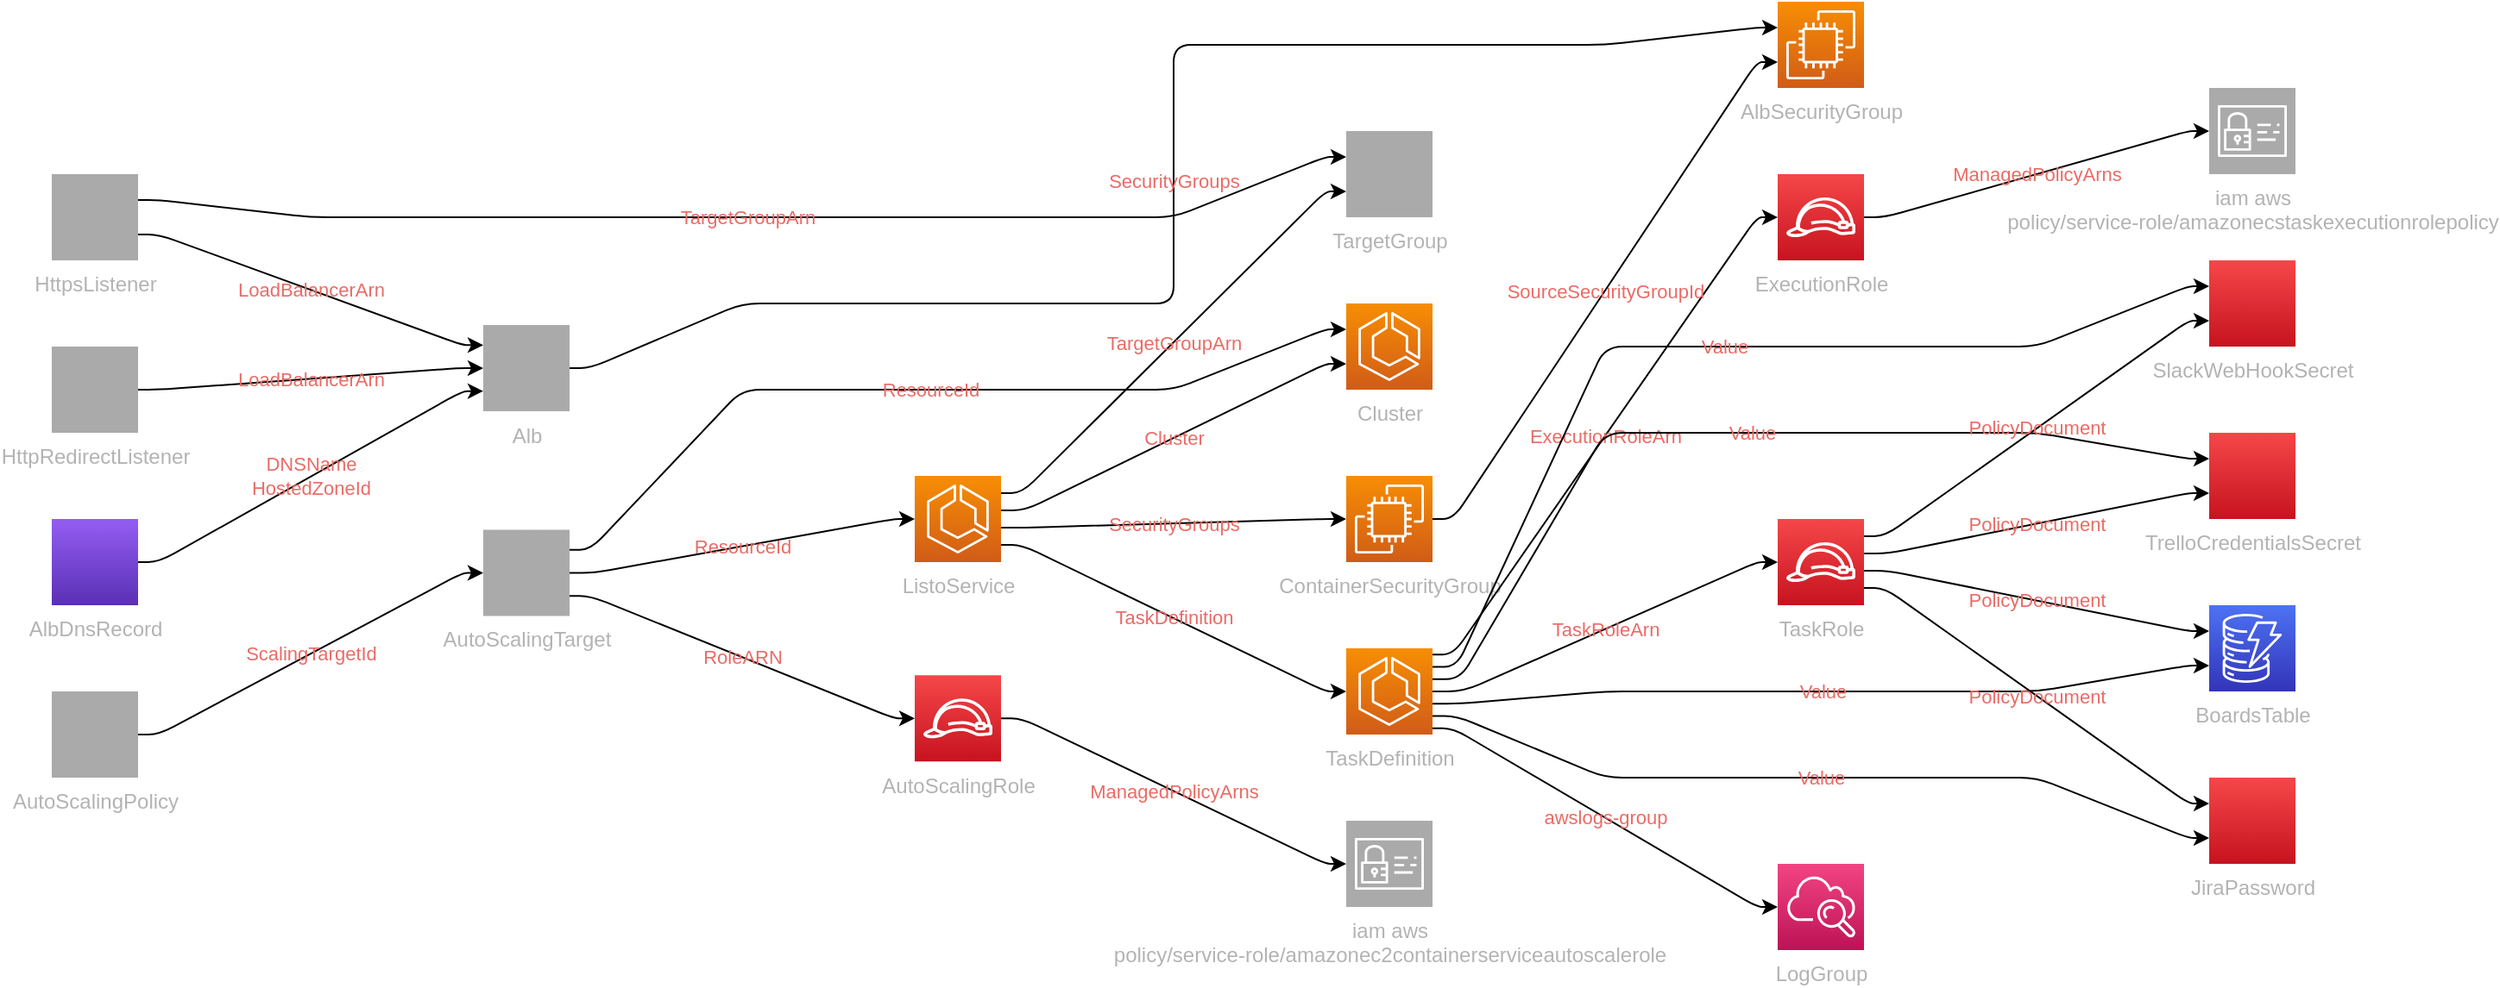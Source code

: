 <mxfile pages="2"><diagram id="diagramid" name="Diagram"><mxGraphModel dx="1583" dy="690" grid="1" gridSize="10" guides="1" tooltips="1" connect="1" arrows="1" fold="1" page="1" pageScale="1" pageWidth="827" pageHeight="1169" math="0" shadow="0"><root><mxCell id="0"/><mxCell id="1" parent="0"/><mxCell id="2" value="AlbSecurityGroup" style="outlineConnect=0;fontColor=#B3B3B3;gradientColor=#F78E04;gradientDirection=north;fillColor=#D05C17;strokeColor=#ffffff;dashed=0;verticalLabelPosition=bottom;verticalAlign=top;align=center;html=1;fontSize=12;fontStyle=0;aspect=fixed;shape=mxgraph.aws4.resourceIcon;resIcon=mxgraph.aws4.ec2;" parent="1" vertex="1"><mxGeometry x="1000" width="50" height="50" as="geometry"/></mxCell><mxCell id="3" value="Alb" style="outlineConnect=0;fontColor=#B3B3B3;gradientColor=#aaaaaa;gradientDirection=north;fillColor=#aaaaaa;strokeColor=#ffffff;dashed=0;verticalLabelPosition=bottom;verticalAlign=top;align=center;html=1;fontSize=12;fontStyle=0;aspect=fixed;shape=mxgraph.aws4.resourceIcon;resIcon=mxgraph.aws4.elasticloadbalancingv2;" parent="1" vertex="1"><mxGeometry x="250" y="187.5" width="50" height="50" as="geometry"/></mxCell><mxCell id="4" value="HttpsListener" style="outlineConnect=0;fontColor=#B3B3B3;gradientColor=#aaaaaa;gradientDirection=north;fillColor=#aaaaaa;strokeColor=#ffffff;dashed=0;verticalLabelPosition=bottom;verticalAlign=top;align=center;html=1;fontSize=12;fontStyle=0;aspect=fixed;shape=mxgraph.aws4.resourceIcon;resIcon=mxgraph.aws4.elasticloadbalancingv2;" parent="1" vertex="1"><mxGeometry y="100" width="50" height="50" as="geometry"/></mxCell><mxCell id="5" value="HttpRedirectListener" style="outlineConnect=0;fontColor=#B3B3B3;gradientColor=#aaaaaa;gradientDirection=north;fillColor=#aaaaaa;strokeColor=#ffffff;dashed=0;verticalLabelPosition=bottom;verticalAlign=top;align=center;html=1;fontSize=12;fontStyle=0;aspect=fixed;shape=mxgraph.aws4.resourceIcon;resIcon=mxgraph.aws4.elasticloadbalancingv2;" parent="1" vertex="1"><mxGeometry y="200" width="50" height="50" as="geometry"/></mxCell><mxCell id="6" value="TargetGroup" style="outlineConnect=0;fontColor=#B3B3B3;gradientColor=#aaaaaa;gradientDirection=north;fillColor=#aaaaaa;strokeColor=#ffffff;dashed=0;verticalLabelPosition=bottom;verticalAlign=top;align=center;html=1;fontSize=12;fontStyle=0;aspect=fixed;shape=mxgraph.aws4.resourceIcon;resIcon=mxgraph.aws4.elasticloadbalancingv2;" parent="1" vertex="1"><mxGeometry x="750" y="75" width="50" height="50" as="geometry"/></mxCell><mxCell id="7" value="AlbDnsRecord" style="outlineConnect=0;fontColor=#B3B3B3;gradientColor=#945DF2;gradientDirection=north;fillColor=#5A30B5;strokeColor=#ffffff;dashed=0;verticalLabelPosition=bottom;verticalAlign=top;align=center;html=1;fontSize=12;fontStyle=0;aspect=fixed;shape=mxgraph.aws4.resourceIcon;resIcon=mxgraph.aws4.route53;" parent="1" vertex="1"><mxGeometry y="300" width="50" height="50" as="geometry"/></mxCell><mxCell id="8" value="Cluster" style="outlineConnect=0;fontColor=#B3B3B3;gradientColor=#F78E04;gradientDirection=north;fillColor=#D05C17;strokeColor=#ffffff;dashed=0;verticalLabelPosition=bottom;verticalAlign=top;align=center;html=1;fontSize=12;fontStyle=0;aspect=fixed;shape=mxgraph.aws4.resourceIcon;resIcon=mxgraph.aws4.ecs;" parent="1" vertex="1"><mxGeometry x="750" y="175" width="50" height="50" as="geometry"/></mxCell><mxCell id="9" value="TaskDefinition" style="outlineConnect=0;fontColor=#B3B3B3;gradientColor=#F78E04;gradientDirection=north;fillColor=#D05C17;strokeColor=#ffffff;dashed=0;verticalLabelPosition=bottom;verticalAlign=top;align=center;html=1;fontSize=12;fontStyle=0;aspect=fixed;shape=mxgraph.aws4.resourceIcon;resIcon=mxgraph.aws4.ecs;" parent="1" vertex="1"><mxGeometry x="750" y="375" width="50" height="50" as="geometry"/></mxCell><mxCell id="10" value="ExecutionRole" style="outlineConnect=0;fontColor=#B3B3B3;gradientColor=#F54749;gradientDirection=north;fillColor=#C7131F;strokeColor=#ffffff;dashed=0;verticalLabelPosition=bottom;verticalAlign=top;align=center;html=1;fontSize=12;fontStyle=0;aspect=fixed;shape=mxgraph.aws4.resourceIcon;resIcon=mxgraph.aws4.role;" parent="1" vertex="1"><mxGeometry x="1000" y="100" width="50" height="50" as="geometry"/></mxCell><mxCell id="11" value="TaskRole" style="outlineConnect=0;fontColor=#B3B3B3;gradientColor=#F54749;gradientDirection=north;fillColor=#C7131F;strokeColor=#ffffff;dashed=0;verticalLabelPosition=bottom;verticalAlign=top;align=center;html=1;fontSize=12;fontStyle=0;aspect=fixed;shape=mxgraph.aws4.resourceIcon;resIcon=mxgraph.aws4.role;" parent="1" vertex="1"><mxGeometry x="1000" y="300" width="50" height="50" as="geometry"/></mxCell><mxCell id="12" value="AutoScalingRole" style="outlineConnect=0;fontColor=#B3B3B3;gradientColor=#F54749;gradientDirection=north;fillColor=#C7131F;strokeColor=#ffffff;dashed=0;verticalLabelPosition=bottom;verticalAlign=top;align=center;html=1;fontSize=12;fontStyle=0;aspect=fixed;shape=mxgraph.aws4.resourceIcon;resIcon=mxgraph.aws4.role;" parent="1" vertex="1"><mxGeometry x="500" y="390.625" width="50" height="50" as="geometry"/></mxCell><mxCell id="13" value="ContainerSecurityGroup" style="outlineConnect=0;fontColor=#B3B3B3;gradientColor=#F78E04;gradientDirection=north;fillColor=#D05C17;strokeColor=#ffffff;dashed=0;verticalLabelPosition=bottom;verticalAlign=top;align=center;html=1;fontSize=12;fontStyle=0;aspect=fixed;shape=mxgraph.aws4.resourceIcon;resIcon=mxgraph.aws4.ec2;" parent="1" vertex="1"><mxGeometry x="750" y="275" width="50" height="50" as="geometry"/></mxCell><mxCell id="14" value="ListoService" style="outlineConnect=0;fontColor=#B3B3B3;gradientColor=#F78E04;gradientDirection=north;fillColor=#D05C17;strokeColor=#ffffff;dashed=0;verticalLabelPosition=bottom;verticalAlign=top;align=center;html=1;fontSize=12;fontStyle=0;aspect=fixed;shape=mxgraph.aws4.resourceIcon;resIcon=mxgraph.aws4.ecs;" parent="1" vertex="1"><mxGeometry x="500" y="275" width="50" height="50" as="geometry"/></mxCell><mxCell id="15" value="LogGroup" style="outlineConnect=0;fontColor=#B3B3B3;gradientColor=#F34482;gradientDirection=north;fillColor=#BC1356;strokeColor=#ffffff;dashed=0;verticalLabelPosition=bottom;verticalAlign=top;align=center;html=1;fontSize=12;fontStyle=0;aspect=fixed;shape=mxgraph.aws4.resourceIcon;resIcon=mxgraph.aws4.cloudwatch;" parent="1" vertex="1"><mxGeometry x="1000" y="500" width="50" height="50" as="geometry"/></mxCell><mxCell id="16" value="AutoScalingTarget" style="outlineConnect=0;fontColor=#B3B3B3;gradientColor=#aaaaaa;gradientDirection=north;fillColor=#aaaaaa;strokeColor=#ffffff;dashed=0;verticalLabelPosition=bottom;verticalAlign=top;align=center;html=1;fontSize=12;fontStyle=0;aspect=fixed;shape=mxgraph.aws4.resourceIcon;resIcon=mxgraph.aws4.applicationautoscaling;" parent="1" vertex="1"><mxGeometry x="250" y="306.25" width="50" height="50" as="geometry"/></mxCell><mxCell id="17" value="AutoScalingPolicy" style="outlineConnect=0;fontColor=#B3B3B3;gradientColor=#aaaaaa;gradientDirection=north;fillColor=#aaaaaa;strokeColor=#ffffff;dashed=0;verticalLabelPosition=bottom;verticalAlign=top;align=center;html=1;fontSize=12;fontStyle=0;aspect=fixed;shape=mxgraph.aws4.resourceIcon;resIcon=mxgraph.aws4.applicationautoscaling;" parent="1" vertex="1"><mxGeometry y="400" width="50" height="50" as="geometry"/></mxCell><mxCell id="18" value="BoardsTable" style="outlineConnect=0;fontColor=#B3B3B3;gradientColor=#4D72F3;gradientDirection=north;fillColor=#3334B9;strokeColor=#ffffff;dashed=0;verticalLabelPosition=bottom;verticalAlign=top;align=center;html=1;fontSize=12;fontStyle=0;aspect=fixed;shape=mxgraph.aws4.resourceIcon;resIcon=mxgraph.aws4.dynamodb;" parent="1" vertex="1"><mxGeometry x="1250" y="350" width="50" height="50" as="geometry"/></mxCell><mxCell id="19" value="TrelloCredentialsSecret" style="outlineConnect=0;fontColor=#B3B3B3;gradientColor=#F54749;gradientDirection=north;fillColor=#C7131F;strokeColor=#ffffff;dashed=0;verticalLabelPosition=bottom;verticalAlign=top;align=center;html=1;fontSize=12;fontStyle=0;aspect=fixed;shape=mxgraph.aws4.resourceIcon;resIcon=mxgraph.aws4.secretsmanager;" parent="1" vertex="1"><mxGeometry x="1250" y="250" width="50" height="50" as="geometry"/></mxCell><mxCell id="20" value="JiraPassword" style="outlineConnect=0;fontColor=#B3B3B3;gradientColor=#F54749;gradientDirection=north;fillColor=#C7131F;strokeColor=#ffffff;dashed=0;verticalLabelPosition=bottom;verticalAlign=top;align=center;html=1;fontSize=12;fontStyle=0;aspect=fixed;shape=mxgraph.aws4.resourceIcon;resIcon=mxgraph.aws4.secretsmanager;" parent="1" vertex="1"><mxGeometry x="1250" y="450" width="50" height="50" as="geometry"/></mxCell><mxCell id="21" value="SlackWebHookSecret" style="outlineConnect=0;fontColor=#B3B3B3;gradientColor=#F54749;gradientDirection=north;fillColor=#C7131F;strokeColor=#ffffff;dashed=0;verticalLabelPosition=bottom;verticalAlign=top;align=center;html=1;fontSize=12;fontStyle=0;aspect=fixed;shape=mxgraph.aws4.resourceIcon;resIcon=mxgraph.aws4.secretsmanager;" parent="1" vertex="1"><mxGeometry x="1250" y="150" width="50" height="50" as="geometry"/></mxCell><mxCell id="22" value="iam  aws&#10;policy/service-role/amazonecstaskexecutionrolepolicy" style="outlineConnect=0;fontColor=#B3B3B3;gradientColor=#aaaaaa;gradientDirection=north;fillColor=#aaaaaa;strokeColor=#ffffff;dashed=0;verticalLabelPosition=bottom;verticalAlign=top;align=center;html=1;fontSize=12;fontStyle=0;aspect=fixed;shape=mxgraph.aws4.resourceIcon;resIcon=mxgraph.aws4.identity_and_access_management;" parent="1" vertex="1"><mxGeometry x="1250" y="50" width="50" height="50" as="geometry"/></mxCell><mxCell id="23" value="iam  aws&#10;policy/service-role/amazonec2containerserviceautoscalerole" style="outlineConnect=0;fontColor=#B3B3B3;gradientColor=#aaaaaa;gradientDirection=north;fillColor=#aaaaaa;strokeColor=#ffffff;dashed=0;verticalLabelPosition=bottom;verticalAlign=top;align=center;html=1;fontSize=12;fontStyle=0;aspect=fixed;shape=mxgraph.aws4.resourceIcon;resIcon=mxgraph.aws4.identity_and_access_management;" parent="1" vertex="1"><mxGeometry x="750" y="475" width="50" height="50" as="geometry"/></mxCell><mxCell id="AlbSecurityGroup|Alb" value="SecurityGroups" style="edgeStyle=orthogonalEdgeStyle;rounded=1;orthogonalLoop=1;jettySize=auto;html=1;labelBackgroundColor=none;fontColor=#EA6B66;noEdgeStyle=1;orthogonal=1;" parent="1" source="3" target="2" edge="1"><mxGeometry relative="1" as="geometry"><Array as="points"><mxPoint x="312" y="212.5"/><mxPoint x="400" y="175"/><mxPoint x="650" y="175"/><mxPoint x="650" y="25"/><mxPoint x="900" y="25"/><mxPoint x="988" y="15"/></Array></mxGeometry></mxCell><mxCell id="TargetGroup|HttpsListener" value="TargetGroupArn" style="edgeStyle=orthogonalEdgeStyle;rounded=1;orthogonalLoop=1;jettySize=auto;html=1;labelBackgroundColor=none;fontColor=#EA6B66;noEdgeStyle=1;orthogonal=1;" parent="1" source="4" target="6" edge="1"><mxGeometry relative="1" as="geometry"><Array as="points"><mxPoint x="62" y="115"/><mxPoint x="150" y="125"/><mxPoint x="400" y="125"/><mxPoint x="400" y="125"/><mxPoint x="650" y="125"/><mxPoint x="738" y="90"/></Array></mxGeometry></mxCell><mxCell id="Alb|HttpsListener" value="LoadBalancerArn" style="edgeStyle=orthogonalEdgeStyle;rounded=1;orthogonalLoop=1;jettySize=auto;html=1;labelBackgroundColor=none;fontColor=#EA6B66;noEdgeStyle=1;orthogonal=1;" parent="1" source="4" target="3" edge="1"><mxGeometry relative="1" as="geometry"><Array as="points"><mxPoint x="62" y="135"/><mxPoint x="238" y="199.167"/></Array></mxGeometry></mxCell><mxCell id="Alb|HttpRedirectListener" value="LoadBalancerArn" style="edgeStyle=orthogonalEdgeStyle;rounded=1;orthogonalLoop=1;jettySize=auto;html=1;labelBackgroundColor=none;fontColor=#EA6B66;noEdgeStyle=1;orthogonal=1;" parent="1" source="5" target="3" edge="1"><mxGeometry relative="1" as="geometry"><Array as="points"><mxPoint x="62" y="225"/><mxPoint x="236" y="212.5"/></Array></mxGeometry></mxCell><mxCell id="Alb|AlbDnsRecord" value="DNSName&#10;HostedZoneId" style="edgeStyle=orthogonalEdgeStyle;rounded=1;orthogonalLoop=1;jettySize=auto;html=1;labelBackgroundColor=none;fontColor=#EA6B66;noEdgeStyle=1;orthogonal=1;" parent="1" source="7" target="3" edge="1"><mxGeometry relative="1" as="geometry"><Array as="points"><mxPoint x="62" y="325"/><mxPoint x="238" y="225.833"/></Array></mxGeometry></mxCell><mxCell id="ExecutionRole|TaskDefinition" value="ExecutionRoleArn" style="edgeStyle=orthogonalEdgeStyle;rounded=1;orthogonalLoop=1;jettySize=auto;html=1;labelBackgroundColor=none;fontColor=#EA6B66;noEdgeStyle=1;orthogonal=1;" parent="1" source="9" target="10" edge="1"><mxGeometry relative="1" as="geometry"><Array as="points"><mxPoint x="812" y="378.571"/><mxPoint x="988" y="125"/></Array></mxGeometry></mxCell><mxCell id="TaskRole|TaskDefinition" value="TaskRoleArn" style="edgeStyle=orthogonalEdgeStyle;rounded=1;orthogonalLoop=1;jettySize=auto;html=1;labelBackgroundColor=none;fontColor=#EA6B66;noEdgeStyle=1;orthogonal=1;" parent="1" source="9" target="11" edge="1"><mxGeometry relative="1" as="geometry"><Array as="points"><mxPoint x="818" y="400.0"/><mxPoint x="988" y="325"/></Array></mxGeometry></mxCell><mxCell id="SlackWebHookSecret|TaskDefinition" value="Value" style="edgeStyle=orthogonalEdgeStyle;rounded=1;orthogonalLoop=1;jettySize=auto;html=1;labelBackgroundColor=none;fontColor=#EA6B66;noEdgeStyle=1;orthogonal=1;" parent="1" source="9" target="21" edge="1"><mxGeometry relative="1" as="geometry"><Array as="points"><mxPoint x="814" y="385.714"/><mxPoint x="900" y="200"/><mxPoint x="1150" y="200"/><mxPoint x="1238" y="165"/></Array></mxGeometry></mxCell><mxCell id="TrelloCredentialsSecret|TaskDefinition" value="Value" style="edgeStyle=orthogonalEdgeStyle;rounded=1;orthogonalLoop=1;jettySize=auto;html=1;labelBackgroundColor=none;fontColor=#EA6B66;noEdgeStyle=1;orthogonal=1;" parent="1" source="9" target="19" edge="1"><mxGeometry relative="1" as="geometry"><Array as="points"><mxPoint x="816" y="392.857"/><mxPoint x="900" y="250"/><mxPoint x="1150" y="250"/><mxPoint x="1238" y="265"/></Array></mxGeometry></mxCell><mxCell id="BoardsTable|TaskDefinition" value="Value" style="edgeStyle=orthogonalEdgeStyle;rounded=1;orthogonalLoop=1;jettySize=auto;html=1;labelBackgroundColor=none;fontColor=#EA6B66;noEdgeStyle=1;orthogonal=1;" parent="1" source="9" target="18" edge="1"><mxGeometry relative="1" as="geometry"><Array as="points"><mxPoint x="816" y="407.143"/><mxPoint x="900" y="400"/><mxPoint x="1150" y="400"/><mxPoint x="1238" y="385"/></Array></mxGeometry></mxCell><mxCell id="JiraPassword|TaskDefinition" value="Value" style="edgeStyle=orthogonalEdgeStyle;rounded=1;orthogonalLoop=1;jettySize=auto;html=1;labelBackgroundColor=none;fontColor=#EA6B66;noEdgeStyle=1;orthogonal=1;" parent="1" source="9" target="20" edge="1"><mxGeometry relative="1" as="geometry"><Array as="points"><mxPoint x="814" y="414.286"/><mxPoint x="900" y="450"/><mxPoint x="1150" y="450"/><mxPoint x="1238" y="485"/></Array></mxGeometry></mxCell><mxCell id="LogGroup|TaskDefinition" value="awslogs-group" style="edgeStyle=orthogonalEdgeStyle;rounded=1;orthogonalLoop=1;jettySize=auto;html=1;labelBackgroundColor=none;fontColor=#EA6B66;noEdgeStyle=1;orthogonal=1;" parent="1" source="9" target="15" edge="1"><mxGeometry relative="1" as="geometry"><Array as="points"><mxPoint x="812" y="421.429"/><mxPoint x="988" y="525"/></Array></mxGeometry></mxCell><mxCell id="iam  aws&#10;policy/service-role/amazonecstaskexecutionrolepolicy|ExecutionRole" value="ManagedPolicyArns" style="edgeStyle=orthogonalEdgeStyle;rounded=1;orthogonalLoop=1;jettySize=auto;html=1;labelBackgroundColor=none;fontColor=#EA6B66;noEdgeStyle=1;orthogonal=1;" parent="1" source="10" target="22" edge="1"><mxGeometry relative="1" as="geometry"><Array as="points"><mxPoint x="1062" y="125"/><mxPoint x="1238" y="75"/></Array></mxGeometry></mxCell><mxCell id="TrelloCredentialsSecret|TaskRole" value="PolicyDocument" style="edgeStyle=orthogonalEdgeStyle;rounded=1;orthogonalLoop=1;jettySize=auto;html=1;labelBackgroundColor=none;fontColor=#EA6B66;noEdgeStyle=1;orthogonal=1;" parent="1" source="11" target="19" edge="1"><mxGeometry relative="1" as="geometry"><Array as="points"><mxPoint x="1064" y="320"/><mxPoint x="1238" y="285"/></Array></mxGeometry></mxCell><mxCell id="SlackWebHookSecret|TaskRole" value="PolicyDocument" style="edgeStyle=orthogonalEdgeStyle;rounded=1;orthogonalLoop=1;jettySize=auto;html=1;labelBackgroundColor=none;fontColor=#EA6B66;noEdgeStyle=1;orthogonal=1;" parent="1" source="11" target="21" edge="1"><mxGeometry relative="1" as="geometry"><Array as="points"><mxPoint x="1062" y="310"/><mxPoint x="1238" y="185"/></Array></mxGeometry></mxCell><mxCell id="JiraPassword|TaskRole" value="PolicyDocument" style="edgeStyle=orthogonalEdgeStyle;rounded=1;orthogonalLoop=1;jettySize=auto;html=1;labelBackgroundColor=none;fontColor=#EA6B66;noEdgeStyle=1;orthogonal=1;" parent="1" source="11" target="20" edge="1"><mxGeometry relative="1" as="geometry"><Array as="points"><mxPoint x="1062" y="340"/><mxPoint x="1238" y="465"/></Array></mxGeometry></mxCell><mxCell id="BoardsTable|TaskRole" value="PolicyDocument" style="edgeStyle=orthogonalEdgeStyle;rounded=1;orthogonalLoop=1;jettySize=auto;html=1;labelBackgroundColor=none;fontColor=#EA6B66;noEdgeStyle=1;orthogonal=1;" parent="1" source="11" target="18" edge="1"><mxGeometry relative="1" as="geometry"><Array as="points"><mxPoint x="1064" y="330"/><mxPoint x="1238" y="365"/></Array></mxGeometry></mxCell><mxCell id="iam  aws&#10;policy/service-role/amazonec2containerserviceautoscalerole|AutoScalingRole" value="ManagedPolicyArns" style="edgeStyle=orthogonalEdgeStyle;rounded=1;orthogonalLoop=1;jettySize=auto;html=1;labelBackgroundColor=none;fontColor=#EA6B66;noEdgeStyle=1;orthogonal=1;" parent="1" source="12" target="23" edge="1"><mxGeometry relative="1" as="geometry"><Array as="points"><mxPoint x="562" y="415.625"/><mxPoint x="738" y="500"/></Array></mxGeometry></mxCell><mxCell id="AlbSecurityGroup|ContainerSecurityGroup" value="SourceSecurityGroupId" style="edgeStyle=orthogonalEdgeStyle;rounded=1;orthogonalLoop=1;jettySize=auto;html=1;labelBackgroundColor=none;fontColor=#EA6B66;noEdgeStyle=1;orthogonal=1;" parent="1" source="13" target="2" edge="1"><mxGeometry relative="1" as="geometry"><Array as="points"><mxPoint x="812" y="300"/><mxPoint x="988" y="35"/></Array></mxGeometry></mxCell><mxCell id="Cluster|ListoService" value="Cluster" style="edgeStyle=orthogonalEdgeStyle;rounded=1;orthogonalLoop=1;jettySize=auto;html=1;labelBackgroundColor=none;fontColor=#EA6B66;noEdgeStyle=1;orthogonal=1;" parent="1" source="14" target="8" edge="1"><mxGeometry relative="1" as="geometry"><Array as="points"><mxPoint x="564" y="295"/><mxPoint x="738" y="210"/></Array></mxGeometry></mxCell><mxCell id="TaskDefinition|ListoService" value="TaskDefinition" style="edgeStyle=orthogonalEdgeStyle;rounded=1;orthogonalLoop=1;jettySize=auto;html=1;labelBackgroundColor=none;fontColor=#EA6B66;noEdgeStyle=1;orthogonal=1;" parent="1" source="14" target="9" edge="1"><mxGeometry relative="1" as="geometry"><Array as="points"><mxPoint x="562" y="315"/><mxPoint x="738" y="400"/></Array></mxGeometry></mxCell><mxCell id="ContainerSecurityGroup|ListoService" value="SecurityGroups" style="edgeStyle=orthogonalEdgeStyle;rounded=1;orthogonalLoop=1;jettySize=auto;html=1;labelBackgroundColor=none;fontColor=#EA6B66;noEdgeStyle=1;orthogonal=1;" parent="1" source="14" target="13" edge="1"><mxGeometry relative="1" as="geometry"><Array as="points"><mxPoint x="564" y="305"/><mxPoint x="738" y="300"/></Array></mxGeometry></mxCell><mxCell id="TargetGroup|ListoService" value="TargetGroupArn" style="edgeStyle=orthogonalEdgeStyle;rounded=1;orthogonalLoop=1;jettySize=auto;html=1;labelBackgroundColor=none;fontColor=#EA6B66;noEdgeStyle=1;orthogonal=1;" parent="1" source="14" target="6" edge="1"><mxGeometry relative="1" as="geometry"><Array as="points"><mxPoint x="562" y="285"/><mxPoint x="738" y="110"/></Array></mxGeometry></mxCell><mxCell id="Cluster|AutoScalingTarget" value="ResourceId" style="edgeStyle=orthogonalEdgeStyle;rounded=1;orthogonalLoop=1;jettySize=auto;html=1;labelBackgroundColor=none;fontColor=#EA6B66;noEdgeStyle=1;orthogonal=1;" parent="1" source="16" target="8" edge="1"><mxGeometry relative="1" as="geometry"><Array as="points"><mxPoint x="312" y="317.917"/><mxPoint x="400" y="225"/><mxPoint x="650" y="225"/><mxPoint x="738" y="190"/></Array></mxGeometry></mxCell><mxCell id="ListoService|AutoScalingTarget" value="ResourceId" style="edgeStyle=orthogonalEdgeStyle;rounded=1;orthogonalLoop=1;jettySize=auto;html=1;labelBackgroundColor=none;fontColor=#EA6B66;noEdgeStyle=1;orthogonal=1;" parent="1" source="16" target="14" edge="1"><mxGeometry relative="1" as="geometry"><Array as="points"><mxPoint x="314" y="331.25"/><mxPoint x="488" y="300"/></Array></mxGeometry></mxCell><mxCell id="AutoScalingRole|AutoScalingTarget" value="RoleARN" style="edgeStyle=orthogonalEdgeStyle;rounded=1;orthogonalLoop=1;jettySize=auto;html=1;labelBackgroundColor=none;fontColor=#EA6B66;noEdgeStyle=1;orthogonal=1;" parent="1" source="16" target="12" edge="1"><mxGeometry relative="1" as="geometry"><Array as="points"><mxPoint x="312" y="344.583"/><mxPoint x="488" y="415.625"/></Array></mxGeometry></mxCell><mxCell id="AutoScalingTarget|AutoScalingPolicy" value="ScalingTargetId" style="edgeStyle=orthogonalEdgeStyle;rounded=1;orthogonalLoop=1;jettySize=auto;html=1;labelBackgroundColor=none;fontColor=#EA6B66;noEdgeStyle=1;orthogonal=1;" parent="1" source="17" target="16" edge="1"><mxGeometry relative="1" as="geometry"><Array as="points"><mxPoint x="62" y="425"/><mxPoint x="238" y="331.25"/></Array></mxGeometry></mxCell></root></mxGraphModel></diagram></mxfile>